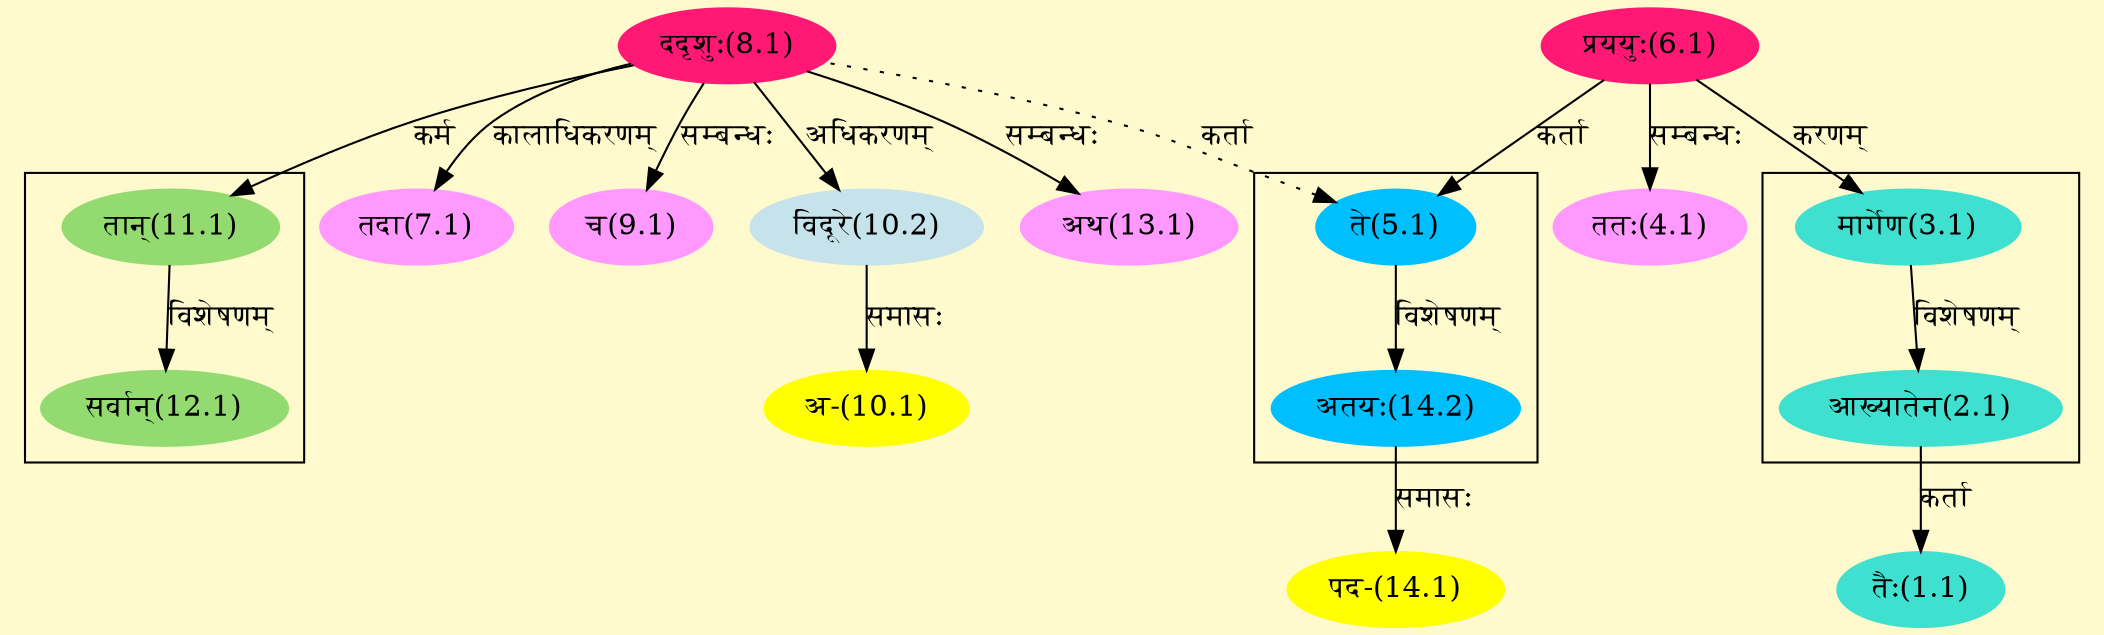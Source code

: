 digraph G{
rankdir=BT;
 compound=true;
 bgcolor="lemonchiffon1";

subgraph cluster_1{
Node2_1 [style=filled, color="#40E0D0" label = "आख्यातेन(2.1)"]
Node3_1 [style=filled, color="#40E0D0" label = "मार्गेण(3.1)"]

}

subgraph cluster_2{
Node12_1 [style=filled, color="#93DB70" label = "सर्वान्(12.1)"]
Node11_1 [style=filled, color="#93DB70" label = "तान्(11.1)"]

}

subgraph cluster_3{
Node14_2 [style=filled, color="#00BFFF" label = "अतयः(14.2)"]
Node5_1 [style=filled, color="#00BFFF" label = "ते(5.1)"]

}
Node1_1 [style=filled, color="#40E0D0" label = "तैः(1.1)"]
Node2_1 [style=filled, color="#40E0D0" label = "आख्यातेन(2.1)"]
Node3_1 [style=filled, color="#40E0D0" label = "मार्गेण(3.1)"]
Node6_1 [style=filled, color="#FF1975" label = "प्रययुः(6.1)"]
Node4_1 [style=filled, color="#FF99FF" label = "ततः(4.1)"]
Node5_1 [style=filled, color="#00BFFF" label = "ते(5.1)"]
Node8_1 [style=filled, color="#FF1975" label = "ददृशुः(8.1)"]
Node [style=filled, color="" label = "()"]
Node7_1 [style=filled, color="#FF99FF" label = "तदा(7.1)"]
Node9_1 [style=filled, color="#FF99FF" label = "च(9.1)"]
Node10_1 [style=filled, color="#FFFF00" label = "अ-(10.1)"]
Node10_2 [style=filled, color="#C6E2EB" label = "विदूरे(10.2)"]
Node11_1 [style=filled, color="#93DB70" label = "तान्(11.1)"]
Node13_1 [style=filled, color="#FF99FF" label = "अथ(13.1)"]
Node14_1 [style=filled, color="#FFFF00" label = "पद-(14.1)"]
Node14_2 [style=filled, color="#00BFFF" label = "अतयः(14.2)"]
/* Start of Relations section */

Node1_1 -> Node2_1 [  label="कर्ता"  dir="back" ]
Node2_1 -> Node3_1 [  label="विशेषणम्"  dir="back" ]
Node3_1 -> Node6_1 [  label="करणम्"  dir="back" ]
Node4_1 -> Node6_1 [  label="सम्बन्धः"  dir="back" ]
Node5_1 -> Node6_1 [  label="कर्ता"  dir="back" ]
Node5_1 -> Node8_1 [ style=dotted label="कर्ता"  dir="back" ]
Node7_1 -> Node8_1 [  label="कालाधिकरणम्"  dir="back" ]
Node9_1 -> Node8_1 [  label="सम्बन्धः"  dir="back" ]
Node10_1 -> Node10_2 [  label="समासः"  dir="back" ]
Node10_2 -> Node8_1 [  label="अधिकरणम्"  dir="back" ]
Node11_1 -> Node8_1 [  label="कर्म"  dir="back" ]
Node12_1 -> Node11_1 [  label="विशेषणम्"  dir="back" ]
Node13_1 -> Node8_1 [  label="सम्बन्धः"  dir="back" ]
Node14_1 -> Node14_2 [  label="समासः"  dir="back" ]
Node14_2 -> Node5_1 [  label="विशेषणम्"  dir="back" ]
}
